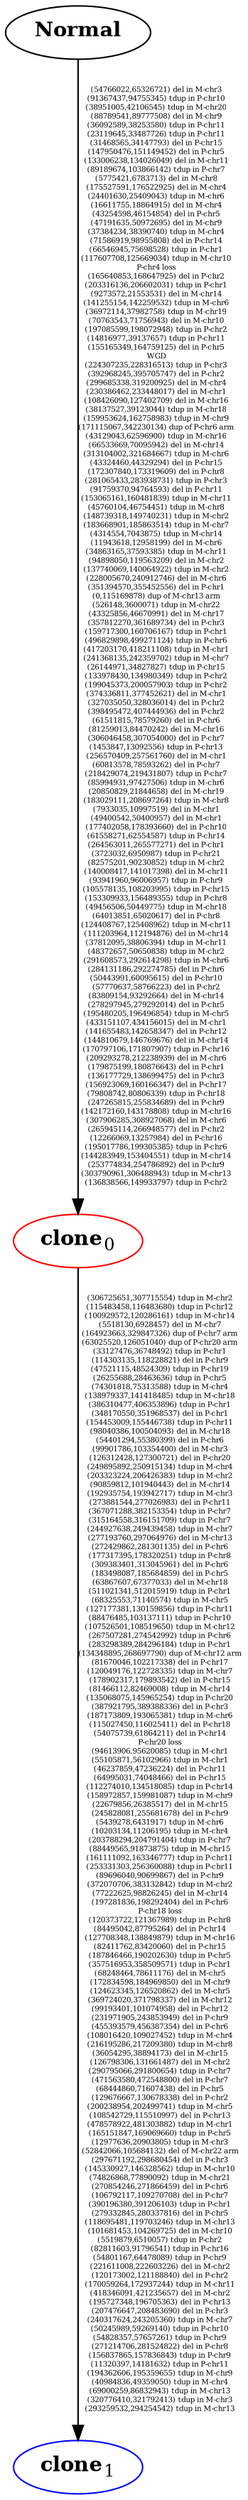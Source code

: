 digraph EvolutionaryCloneTree {
splines=true;
sep="+25,25";
overlap=scalexy;
nodesep=0.6;
	subgraph T {
		N[label=<<B>Normal</B>>,color=black]
		0[label=<<B>clone</B><SUB>0</SUB>>,color=red]
		1[label=<<B>clone</B><SUB>1</SUB>>,color=blue]
	{rank = same; 1}
	}
	N -> 0 [label="(54766022,65326721) del in M-chr3
(91367437,94755345) tdup in P-chr10
(38951005,42106545) tdup in M-chr20
(88789541,89777508) del in M-chr9
(36092589,38253580) tdup in P-chr11
(23119645,33487726) tdup in P-chr11
(31468565,34147793) del in P-chr15
(147950476,151149452) del in P-chr5
(133006238,134026049) del in M-chr11
(89189674,103866142) tdup in P-chr7
(5775421,6783713) del in M-chr8
(175527591,176522925) del in M-chr4
(24401630,25409043) tdup in M-chr6
(16611755,18864915) del in M-chr4
(43254598,46154854) del in P-chr5
(47191635,50972695) del in M-chr9
(37384234,38390740) tdup in M-chr4
(71586919,98955808) del in P-chr14
(66546945,75698528) tdup in P-chr1
(117607708,125669034) tdup in M-chr10
P-chr4 loss
(165640853,168647925) del in P-chr2
(203316136,206602031) tdup in P-chr1
(9273572,21553531) del in M-chr14
(141255154,142259532) tdup in M-chr6
(36972114,37982758) tdup in M-chr19
(70763543,71756943) del in M-chr10
(197085599,198072948) tdup in P-chr2
(14816977,39137657) tdup in P-chr11
(155165349,164759125) del in P-chr5
WGD
(224307235,228316513) tdup in P-chr3
(392968245,395705747) del in P-chr2
(299685338,319200925) del in M-chr4
(230386462,233448017) del in M-chr1
(108426090,127402709) del in M-chr16
(38137527,39123044) tdup in M-chr18
(159953624,162758983) tdup in M-chr9
(171115067,342230134) dup of P-chr6 arm
(43129043,62596900) tdup in M-chr16
(66533669,70095942) del in M-chr14
(313104002,321684667) tdup in M-chr6
(43324460,44329294) del in P-chr15
(172307840,173319609) del in P-chr8
(281065433,283938731) tdup in P-chr3
(91759370,94764593) del in P-chr11
(153065161,160481839) tdup in M-chr11
(45760104,46754451) tdup in M-chr8
(148739318,149740231) tdup in M-chr2
(183668901,185863514) tdup in M-chr7
(4314554,7043875) tdup in M-chr14
(11943618,12958199) del in M-chr6
(34863165,37593385) tdup in M-chr11
(94898050,119563209) del in M-chr2
(137740069,140064922) tdup in M-chr2
(228005670,240912746) del in M-chr6
(351394570,355452556) del in P-chr1
(0,115169878) dup of M-chr13 arm
(526148,3600071) tdup in M-chr22
(43325856,46670991) del in M-chr17
(357812270,361689734) del in P-chr3
(159717300,160706167) tdup in P-chr1
(496829898,499271124) tdup in P-chr6
(417203170,418211108) tdup in M-chr1
(241368135,242359702) tdup in M-chr7
(26144971,34827827) tdup in P-chr15
(133978430,134980349) tdup in P-chr2
(199045373,200057903) tdup in P-chr2
(374336811,377452621) del in M-chr1
(327035050,328036014) del in P-chr2
(398495472,407444936) del in P-chr2
(61511815,78579260) del in P-chr6
(81259013,84470242) del in M-chr16
(306046458,307054000) del in P-chr7
(1453847,13092556) tdup in P-chr13
(256570409,257561760) del in M-chr1
(60813578,78593262) del in P-chr7
(218429074,219431807) tdup in P-chr7
(85994931,97427506) tdup in M-chr6
(20850829,21844658) del in M-chr19
(183029111,208697264) tdup in M-chr8
(7933035,10997519) del in M-chr1
(49400542,50400957) del in M-chr1
(177402058,178393660) del in P-chr10
(61558271,62554587) tdup in P-chr14
(264563011,265577271) del in P-chr1
(3723032,6950987) tdup in P-chr21
(82575201,90230852) tdup in M-chr2
(140008417,141017398) del in M-chr11
(93941960,96006957) tdup in P-chr9
(105578135,108203995) tdup in P-chr15
(153309933,156489355) tdup in P-chr8
(49456506,50449775) tdup in M-chr18
(64013851,65020617) del in P-chr8
(124408767,125408962) tdup in M-chr11
(111203964,112194876) del in M-chr14
(37812095,38806394) tdup in M-chr11
(48372657,50650838) tdup in M-chr2
(291608573,292614298) tdup in M-chr6
(284131186,292274785) del in P-chr6
(50443991,60095615) del in P-chr10
(57770637,58766223) del in P-chr2
(83809154,93292664) del in M-chr14
(278297945,279292014) del in P-chr5
(195480205,196496854) tdup in M-chr5
(433151107,434156015) del in M-chr1
(141655483,142658347) del in P-chr12
(144810679,146769676) del in M-chr14
(170797106,171807907) tdup in P-chr16
(209293278,212238939) del in M-chr6
(179875199,180876643) del in P-chr1
(136177729,138699475) del in P-chr3
(156923069,160166347) del in P-chr17
(79808742,80806339) tdup in P-chr18
(247265815,255834689) del in P-chr9
(142172160,143178808) tdup in M-chr16
(307906285,308927068) del in M-chr6
(265945114,266948577) del in P-chr2
(12266069,13257984) del in P-chr16
(195017786,199305385) tdup in P-chr6
(144283949,153404551) tdup in M-chr14
(253774834,254786892) del in P-chr9
(303790961,306488943) tdup in M-chr13
(136838566,149933797) tdup in P-chr2", fontsize=5, fixedsize=true]
	0 -> 1 [label="(306725651,307715554) tdup in M-chr2
(115483458,116483680) tdup in P-chr12
(100929572,120286161) tdup in M-chr14
(5518130,6928457) del in M-chr7
(164923663,329847326) dup of P-chr7 arm
(63025520,126051040) dup of P-chr20 arm
(33127476,36748492) tdup in P-chr1
(114303135,118228821) del in P-chr9
(47521115,48524309) tdup in P-chr19
(26255688,28463636) tdup in P-chr5
(74301818,75313588) tdup in M-chr4
(138979337,141418485) tdup in M-chr18
(386310477,406353896) tdup in P-chr1
(348170550,351968537) del in P-chr1
(154453009,155446738) tdup in P-chr11
(98040386,100504093) del in M-chr18
(54401294,55380399) del in P-chr6
(99901786,103354400) del in M-chr3
(126312428,127300721) del in P-chr20
(249895892,250915134) tdup in M-chr4
(203323224,206426383) tdup in M-chr2
(90859812,101940443) del in M-chr14
(192935754,193942717) tdup in M-chr3
(273881544,277026983) del in P-chr11
(367071288,382153354) tdup in P-chr7
(315164558,316151709) tdup in P-chr7
(244927638,249439458) tdup in M-chr7
(277193760,297064976) del in M-chr13
(272429862,281301135) del in P-chr6
(177317395,178320251) tdup in P-chr8
(309383401,313045961) del in P-chr6
(183498087,185684859) del in P-chr5
(63867607,67377033) del in M-chr18
(511021341,512015919) tdup in P-chr1
(68325553,71140574) tdup in M-chr5
(127177381,130159856) tdup in P-chr11
(88476485,103137111) tdup in P-chr10
(107526501,108519650) tdup in M-chr12
(267507281,274542992) tdup in P-chr6
(283298389,284296184) tdup in P-chr1
(134348895,268697790) dup of M-chr12 arm
(81670046,102217338) del in P-chr17
(120049176,122728335) tdup in M-chr7
(178902317,179893542) del in P-chr15
(81466112,82469008) tdup in M-chr14
(135068075,145965254) tdup in P-chr20
(387921795,389388336) del in P-chr3
(187173809,193065381) tdup in M-chr6
(115027450,116025411) del in P-chr18
(54075739,61864211) del in P-chr14
P-chr20 loss
(94613906,95620085) tdup in M-chr1
(55105871,56102966) tdup in M-chr1
(46237859,47236224) del in P-chr11
(64995031,74048466) del in P-chr15
(112274010,134518085) tdup in P-chr14
(158972857,159981087) tdup in M-chr9
(22679856,26385517) del in M-chr15
(245828081,255681678) del in P-chr9
(5439278,6431917) tdup in M-chr6
(10203134,11206195) tdup in M-chr4
(203788294,204791404) tdup in P-chr7
(88449565,91873875) tdup in M-chr15
(161111092,163346777) tdup in P-chr11
(253331303,256360088) tdup in P-chr11
(89696040,90699867) del in P-chr9
(372070706,383132842) tdup in M-chr2
(77222625,98826245) del in M-chr14
(197281836,198292404) del in P-chr6
P-chr18 loss
(120373722,121367989) tdup in P-chr8
(84495042,87795264) del in P-chr14
(127708348,138849879) tdup in M-chr16
(82411762,83420060) del in P-chr15
(187846466,190202630) tdup in P-chr5
(357516953,358509571) tdup in P-chr1
(68248464,78611176) del in M-chr5
(172834598,184969850) del in M-chr9
(124623345,126520862) del in M-chr5
(369724020,371798337) del in M-chr12
(99193401,101074958) del in P-chr12
(231971905,243853949) del in P-chr9
(455393579,456387354) del in P-chr6
(108016420,109027452) tdup in M-chr4
(216195286,217209380) tdup in M-chr8
(36054295,38894173) del in M-chr15
(126798306,131661487) del in M-chr2
(290795066,291800654) tdup in P-chr7
(471563580,472548800) del in P-chr7
(68444860,71607438) del in P-chr5
(129676667,130678338) del in P-chr2
(200238954,202499741) tdup in M-chr5
(108542729,115510997) del in P-chr13
(478578922,481303882) tdup in M-chr1
(165151847,169069660) tdup in P-chr5
(12977636,20903805) tdup in M-chr3
(52842066,105684132) del of M-chr22 arm
(297671192,298680454) del in P-chr3
(145330927,146328562) tdup in M-chr10
(74826868,77890092) tdup in M-chr21
(270854246,271866459) del in P-chr6
(106792117,109270708) del in P-chr7
(390196380,391206103) tdup in P-chr1
(279332845,280337816) del in P-chr5
(118695481,119703246) tdup in M-chr13
(101681453,104269725) del in M-chr10
(5519879,6510057) tdup in P-chr2
(82811603,91796541) tdup in P-chr16
(54801167,64478089) tdup in P-chr9
(221611008,222603226) del in M-chr2
(120173002,121188840) del in P-chr2
(170059264,172937244) tdup in M-chr11
(418346091,421235657) del in M-chr2
(195727348,196705363) del in P-chr13
(207476647,208483690) del in P-chr3
(240317624,243205360) tdup in M-chr7
(50245989,59269140) tdup in P-chr10
(54828357,57657261) tdup in P-chr9
(271214706,281524822) del in P-chr8
(156837865,157836843) tdup in P-chr9
(11320397,14181632) tdup in P-chr11
(194362606,195359655) tdup in M-chr9
(40984836,49359050) tdup in M-chr4
(69000259,86832943) tdup in M-chr13
(320776410,321792413) tdup in M-chr3
(293259532,294254542) tdup in M-chr13", fontsize=5, fixedsize=true]
}

